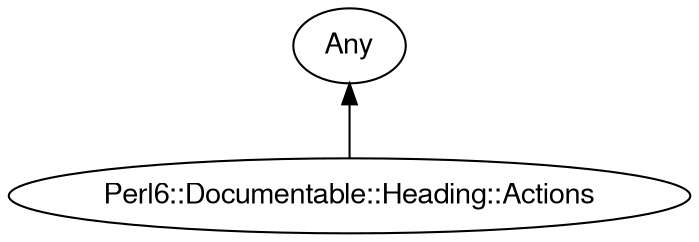digraph "perl6-type-graph" {
    rankdir=BT;
    splines=polyline;
    overlap=false; 
    // Types
    "Perl6::Documentable::Heading::Actions" [color="#000000", fontcolor="#000000", href="/type/Perl6::Documentable::Heading::Actions", fontname="FreeSans"];
    "Any" [color="#000000", fontcolor="#000000", href="/type/Any", fontname="FreeSans"];

    // Superclasses
    "Perl6::Documentable::Heading::Actions" -> "Any" [color="#000000"];

    // Roles
}

